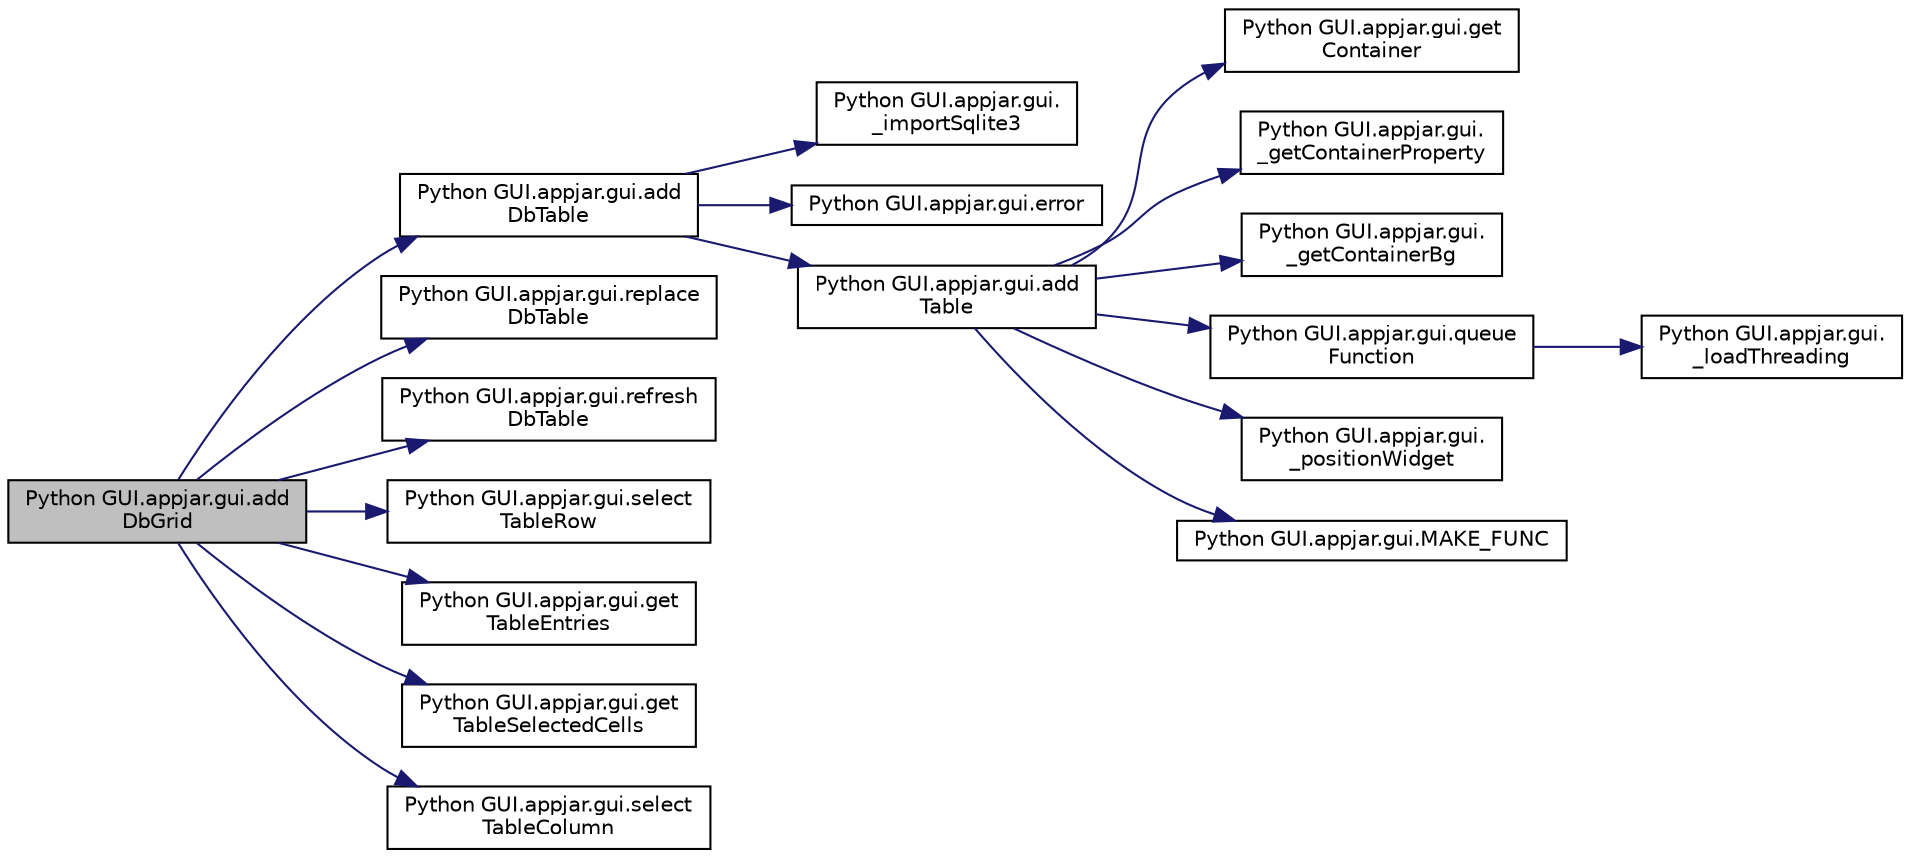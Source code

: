 digraph "Python GUI.appjar.gui.addDbGrid"
{
  edge [fontname="Helvetica",fontsize="10",labelfontname="Helvetica",labelfontsize="10"];
  node [fontname="Helvetica",fontsize="10",shape=record];
  rankdir="LR";
  Node265 [label="Python GUI.appjar.gui.add\lDbGrid",height=0.2,width=0.4,color="black", fillcolor="grey75", style="filled", fontcolor="black"];
  Node265 -> Node266 [color="midnightblue",fontsize="10",style="solid",fontname="Helvetica"];
  Node266 [label="Python GUI.appjar.gui.add\lDbTable",height=0.2,width=0.4,color="black", fillcolor="white", style="filled",URL="$class_python_01_g_u_i_1_1appjar_1_1gui.html#af64997bd78a9608cb2b4965fc29d1506"];
  Node266 -> Node267 [color="midnightblue",fontsize="10",style="solid",fontname="Helvetica"];
  Node267 [label="Python GUI.appjar.gui.\l_importSqlite3",height=0.2,width=0.4,color="black", fillcolor="white", style="filled",URL="$class_python_01_g_u_i_1_1appjar_1_1gui.html#af24d396fff4655f45724add0b8507878"];
  Node266 -> Node268 [color="midnightblue",fontsize="10",style="solid",fontname="Helvetica"];
  Node268 [label="Python GUI.appjar.gui.error",height=0.2,width=0.4,color="black", fillcolor="white", style="filled",URL="$class_python_01_g_u_i_1_1appjar_1_1gui.html#af22f729601dae6a052666888083813af"];
  Node266 -> Node269 [color="midnightblue",fontsize="10",style="solid",fontname="Helvetica"];
  Node269 [label="Python GUI.appjar.gui.add\lTable",height=0.2,width=0.4,color="black", fillcolor="white", style="filled",URL="$class_python_01_g_u_i_1_1appjar_1_1gui.html#afed5cffabe4edde6b5d18c2b8c5b3858"];
  Node269 -> Node270 [color="midnightblue",fontsize="10",style="solid",fontname="Helvetica"];
  Node270 [label="Python GUI.appjar.gui.get\lContainer",height=0.2,width=0.4,color="black", fillcolor="white", style="filled",URL="$class_python_01_g_u_i_1_1appjar_1_1gui.html#aa89c83e95e3952f6cc39fc23dffa15ce"];
  Node269 -> Node271 [color="midnightblue",fontsize="10",style="solid",fontname="Helvetica"];
  Node271 [label="Python GUI.appjar.gui.\l_getContainerProperty",height=0.2,width=0.4,color="black", fillcolor="white", style="filled",URL="$class_python_01_g_u_i_1_1appjar_1_1gui.html#aa0cf90816634eb9855a518e37d864ec1"];
  Node269 -> Node272 [color="midnightblue",fontsize="10",style="solid",fontname="Helvetica"];
  Node272 [label="Python GUI.appjar.gui.\l_getContainerBg",height=0.2,width=0.4,color="black", fillcolor="white", style="filled",URL="$class_python_01_g_u_i_1_1appjar_1_1gui.html#a7ca2e28f0ccf3c5e00ca64676c496afd"];
  Node269 -> Node273 [color="midnightblue",fontsize="10",style="solid",fontname="Helvetica"];
  Node273 [label="Python GUI.appjar.gui.queue\lFunction",height=0.2,width=0.4,color="black", fillcolor="white", style="filled",URL="$class_python_01_g_u_i_1_1appjar_1_1gui.html#aa1f4470e86a68404917803bdc62a6a2a"];
  Node273 -> Node274 [color="midnightblue",fontsize="10",style="solid",fontname="Helvetica"];
  Node274 [label="Python GUI.appjar.gui.\l_loadThreading",height=0.2,width=0.4,color="black", fillcolor="white", style="filled",URL="$class_python_01_g_u_i_1_1appjar_1_1gui.html#a98e0a521a795bbc342493e84d1b157d1"];
  Node269 -> Node275 [color="midnightblue",fontsize="10",style="solid",fontname="Helvetica"];
  Node275 [label="Python GUI.appjar.gui.\l_positionWidget",height=0.2,width=0.4,color="black", fillcolor="white", style="filled",URL="$class_python_01_g_u_i_1_1appjar_1_1gui.html#a994cf4bbd47f434233271d3d8b0eb4c6"];
  Node269 -> Node276 [color="midnightblue",fontsize="10",style="solid",fontname="Helvetica"];
  Node276 [label="Python GUI.appjar.gui.MAKE_FUNC",height=0.2,width=0.4,color="black", fillcolor="white", style="filled",URL="$class_python_01_g_u_i_1_1appjar_1_1gui.html#a1d2c0d0a475441a8f9208204ef3227a6",tooltip="FUNCTION for managing commands. "];
  Node265 -> Node277 [color="midnightblue",fontsize="10",style="solid",fontname="Helvetica"];
  Node277 [label="Python GUI.appjar.gui.replace\lDbTable",height=0.2,width=0.4,color="black", fillcolor="white", style="filled",URL="$class_python_01_g_u_i_1_1appjar_1_1gui.html#a4ee55b4d487a45cd562fcec7882dd410"];
  Node265 -> Node278 [color="midnightblue",fontsize="10",style="solid",fontname="Helvetica"];
  Node278 [label="Python GUI.appjar.gui.refresh\lDbTable",height=0.2,width=0.4,color="black", fillcolor="white", style="filled",URL="$class_python_01_g_u_i_1_1appjar_1_1gui.html#ae29cc2eb55a286d1308c66d4d8ac3123"];
  Node265 -> Node279 [color="midnightblue",fontsize="10",style="solid",fontname="Helvetica"];
  Node279 [label="Python GUI.appjar.gui.select\lTableRow",height=0.2,width=0.4,color="black", fillcolor="white", style="filled",URL="$class_python_01_g_u_i_1_1appjar_1_1gui.html#abaa43ccbe0971192a9e1ca6ae772e07c"];
  Node265 -> Node280 [color="midnightblue",fontsize="10",style="solid",fontname="Helvetica"];
  Node280 [label="Python GUI.appjar.gui.get\lTableEntries",height=0.2,width=0.4,color="black", fillcolor="white", style="filled",URL="$class_python_01_g_u_i_1_1appjar_1_1gui.html#ad52636dd598562b2caa1e0047c906ec3"];
  Node265 -> Node281 [color="midnightblue",fontsize="10",style="solid",fontname="Helvetica"];
  Node281 [label="Python GUI.appjar.gui.get\lTableSelectedCells",height=0.2,width=0.4,color="black", fillcolor="white", style="filled",URL="$class_python_01_g_u_i_1_1appjar_1_1gui.html#ad79e67da7a4e0adbafff26b2f82737b0"];
  Node265 -> Node282 [color="midnightblue",fontsize="10",style="solid",fontname="Helvetica"];
  Node282 [label="Python GUI.appjar.gui.select\lTableColumn",height=0.2,width=0.4,color="black", fillcolor="white", style="filled",URL="$class_python_01_g_u_i_1_1appjar_1_1gui.html#a27683b126f18f50c81bf186939fbbc04"];
}
